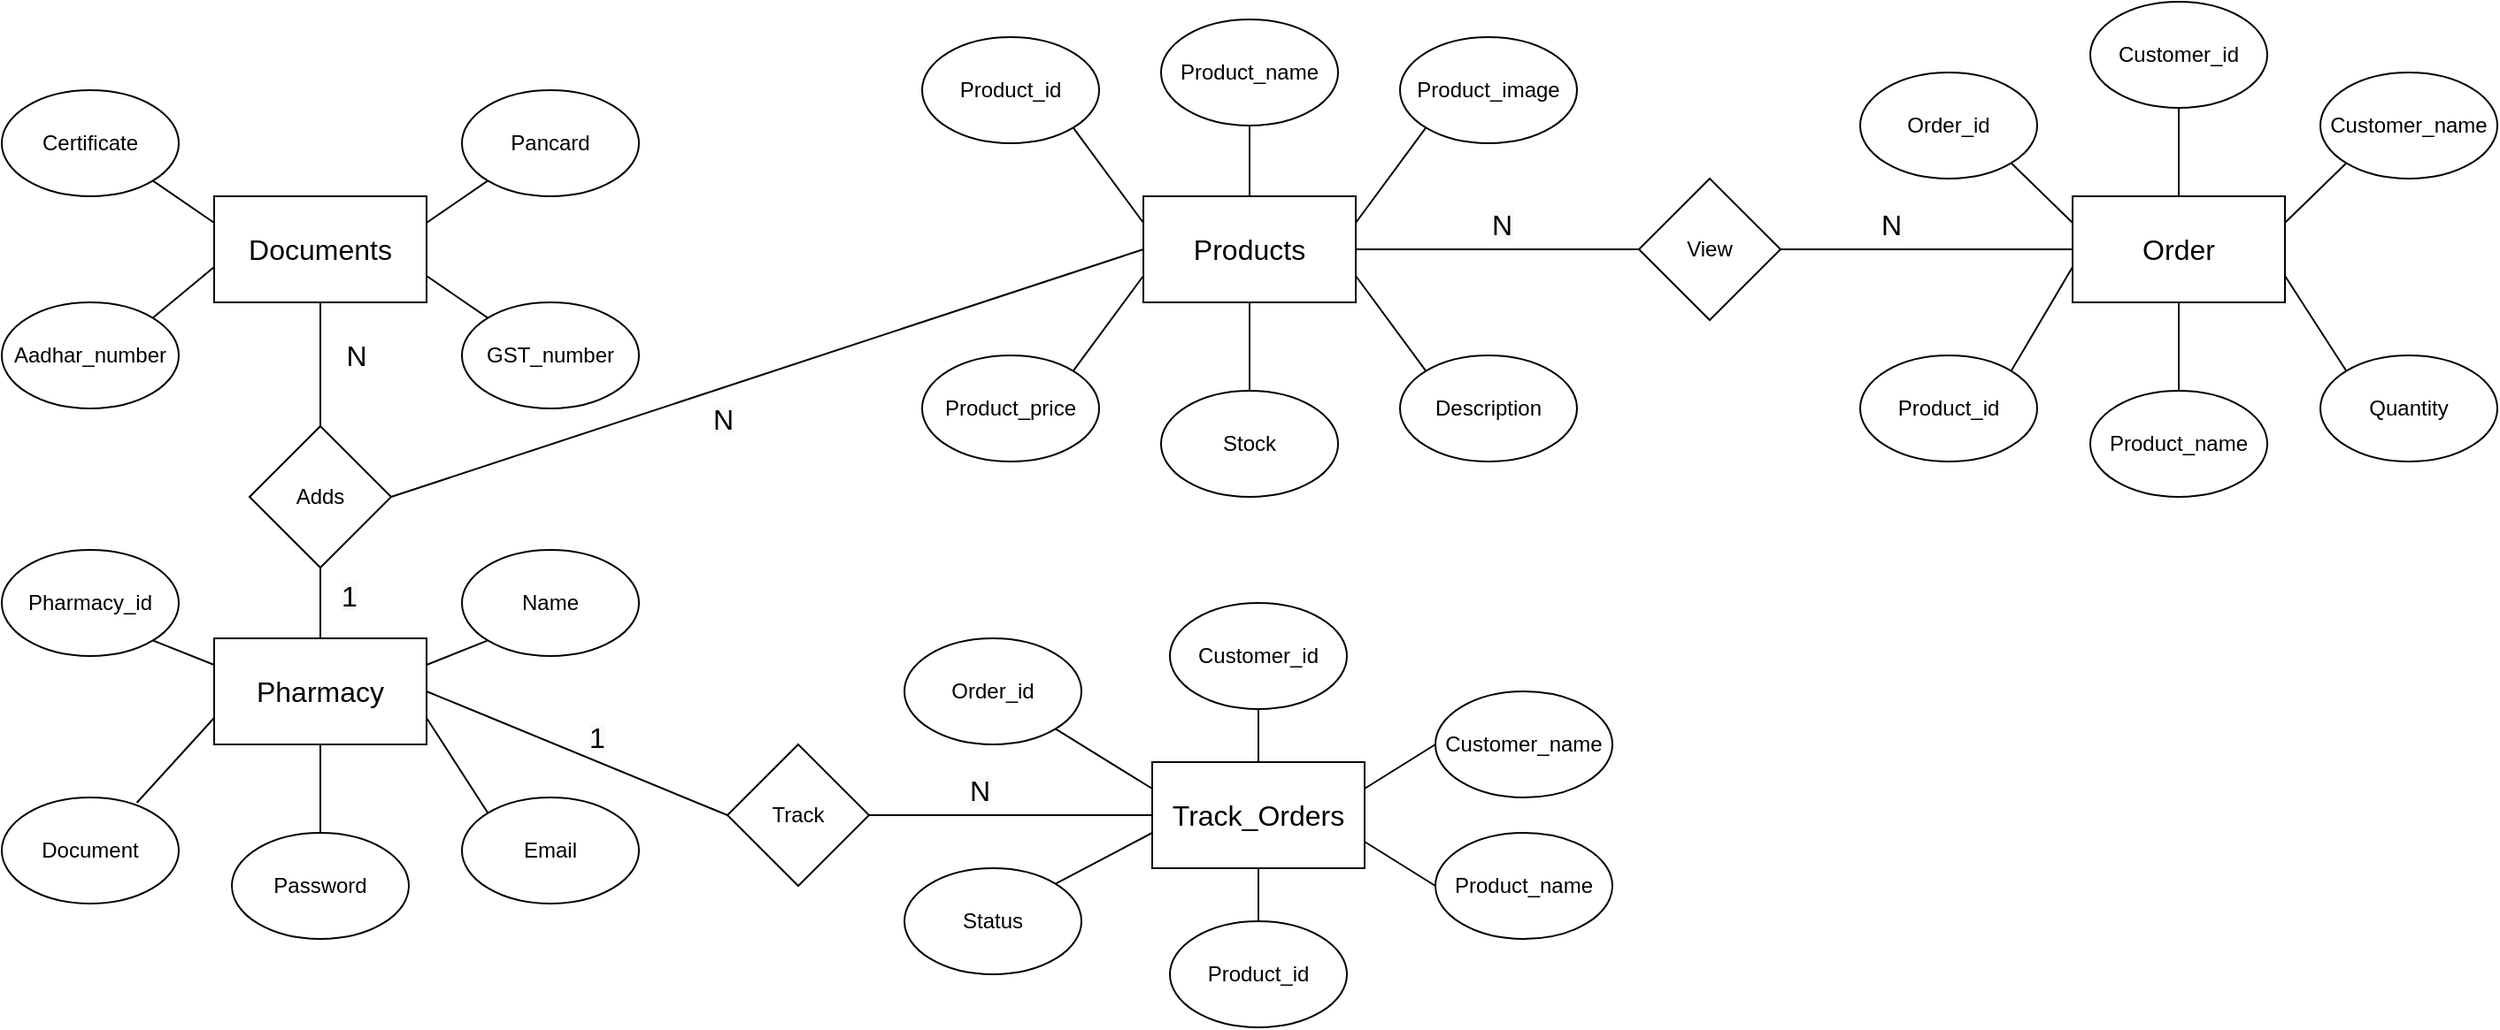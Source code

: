 <mxfile version="20.5.1" type="github">
  <diagram id="C0nI37HlSCA-0R0Rkvo9" name="Page-1">
    <mxGraphModel dx="1157" dy="1743" grid="1" gridSize="10" guides="1" tooltips="1" connect="1" arrows="1" fold="1" page="1" pageScale="1" pageWidth="850" pageHeight="1100" math="0" shadow="0">
      <root>
        <mxCell id="0" />
        <mxCell id="1" parent="0" />
        <mxCell id="CYsOR69pvxUt32WjJ6Wk-1" value="&lt;h1 style=&quot;font-family: &amp;quot;Times New Roman&amp;quot;; font-size: 16px;&quot;&gt;&lt;span style=&quot;font-weight: normal;&quot;&gt;&lt;font face=&quot;Helvetica&quot;&gt;Documents&lt;/font&gt;&lt;/span&gt;&lt;/h1&gt;" style="rounded=0;whiteSpace=wrap;html=1;" vertex="1" parent="1">
          <mxGeometry x="130" y="90" width="120" height="60" as="geometry" />
        </mxCell>
        <mxCell id="CYsOR69pvxUt32WjJ6Wk-2" value="Aadhar_number" style="ellipse;whiteSpace=wrap;html=1;" vertex="1" parent="1">
          <mxGeometry x="10" y="150" width="100" height="60" as="geometry" />
        </mxCell>
        <mxCell id="CYsOR69pvxUt32WjJ6Wk-3" value="Certificate" style="ellipse;whiteSpace=wrap;html=1;" vertex="1" parent="1">
          <mxGeometry x="10" y="30" width="100" height="60" as="geometry" />
        </mxCell>
        <mxCell id="CYsOR69pvxUt32WjJ6Wk-4" value="GST_number" style="ellipse;whiteSpace=wrap;html=1;" vertex="1" parent="1">
          <mxGeometry x="270" y="150" width="100" height="60" as="geometry" />
        </mxCell>
        <mxCell id="CYsOR69pvxUt32WjJ6Wk-5" value="Pancard" style="ellipse;whiteSpace=wrap;html=1;" vertex="1" parent="1">
          <mxGeometry x="270" y="30" width="100" height="60" as="geometry" />
        </mxCell>
        <mxCell id="CYsOR69pvxUt32WjJ6Wk-6" value="Adds" style="rhombus;whiteSpace=wrap;html=1;" vertex="1" parent="1">
          <mxGeometry x="150" y="220" width="80" height="80" as="geometry" />
        </mxCell>
        <mxCell id="CYsOR69pvxUt32WjJ6Wk-7" value="&lt;h1 style=&quot;font-family: &amp;quot;Times New Roman&amp;quot;; font-size: 16px;&quot;&gt;&lt;span style=&quot;font-weight: normal;&quot;&gt;&lt;font face=&quot;Helvetica&quot;&gt;Pharmacy&lt;/font&gt;&lt;/span&gt;&lt;/h1&gt;" style="rounded=0;whiteSpace=wrap;html=1;" vertex="1" parent="1">
          <mxGeometry x="130" y="340" width="120" height="60" as="geometry" />
        </mxCell>
        <mxCell id="CYsOR69pvxUt32WjJ6Wk-8" value="Pharmacy_id" style="ellipse;whiteSpace=wrap;html=1;" vertex="1" parent="1">
          <mxGeometry x="10" y="290" width="100" height="60" as="geometry" />
        </mxCell>
        <mxCell id="CYsOR69pvxUt32WjJ6Wk-9" value="Document" style="ellipse;whiteSpace=wrap;html=1;" vertex="1" parent="1">
          <mxGeometry x="10" y="430" width="100" height="60" as="geometry" />
        </mxCell>
        <mxCell id="CYsOR69pvxUt32WjJ6Wk-10" value="Password" style="ellipse;whiteSpace=wrap;html=1;" vertex="1" parent="1">
          <mxGeometry x="140" y="450" width="100" height="60" as="geometry" />
        </mxCell>
        <mxCell id="CYsOR69pvxUt32WjJ6Wk-11" value="Email" style="ellipse;whiteSpace=wrap;html=1;" vertex="1" parent="1">
          <mxGeometry x="270" y="430" width="100" height="60" as="geometry" />
        </mxCell>
        <mxCell id="CYsOR69pvxUt32WjJ6Wk-12" value="Name" style="ellipse;whiteSpace=wrap;html=1;" vertex="1" parent="1">
          <mxGeometry x="270" y="290" width="100" height="60" as="geometry" />
        </mxCell>
        <mxCell id="CYsOR69pvxUt32WjJ6Wk-13" value="Track" style="rhombus;whiteSpace=wrap;html=1;" vertex="1" parent="1">
          <mxGeometry x="420" y="400" width="80" height="80" as="geometry" />
        </mxCell>
        <mxCell id="CYsOR69pvxUt32WjJ6Wk-14" value="&lt;h1 style=&quot;font-family: &amp;quot;Times New Roman&amp;quot;; font-size: 16px;&quot;&gt;&lt;span style=&quot;font-weight: normal;&quot;&gt;&lt;font face=&quot;Helvetica&quot;&gt;Track_Orders&lt;/font&gt;&lt;/span&gt;&lt;/h1&gt;" style="rounded=0;whiteSpace=wrap;html=1;" vertex="1" parent="1">
          <mxGeometry x="660" y="410" width="120" height="60" as="geometry" />
        </mxCell>
        <mxCell id="CYsOR69pvxUt32WjJ6Wk-15" value="Order_id" style="ellipse;whiteSpace=wrap;html=1;" vertex="1" parent="1">
          <mxGeometry x="520" y="340" width="100" height="60" as="geometry" />
        </mxCell>
        <mxCell id="CYsOR69pvxUt32WjJ6Wk-16" value="Status" style="ellipse;whiteSpace=wrap;html=1;" vertex="1" parent="1">
          <mxGeometry x="520" y="470" width="100" height="60" as="geometry" />
        </mxCell>
        <mxCell id="CYsOR69pvxUt32WjJ6Wk-17" value="Customer_id" style="ellipse;whiteSpace=wrap;html=1;" vertex="1" parent="1">
          <mxGeometry x="670" y="320" width="100" height="60" as="geometry" />
        </mxCell>
        <mxCell id="CYsOR69pvxUt32WjJ6Wk-18" value="Product_id" style="ellipse;whiteSpace=wrap;html=1;" vertex="1" parent="1">
          <mxGeometry x="670" y="500" width="100" height="60" as="geometry" />
        </mxCell>
        <mxCell id="CYsOR69pvxUt32WjJ6Wk-19" value="Customer_name" style="ellipse;whiteSpace=wrap;html=1;" vertex="1" parent="1">
          <mxGeometry x="820" y="370" width="100" height="60" as="geometry" />
        </mxCell>
        <mxCell id="CYsOR69pvxUt32WjJ6Wk-20" value="Product_name" style="ellipse;whiteSpace=wrap;html=1;" vertex="1" parent="1">
          <mxGeometry x="820" y="450" width="100" height="60" as="geometry" />
        </mxCell>
        <mxCell id="CYsOR69pvxUt32WjJ6Wk-21" value="&lt;h1 style=&quot;font-family: &amp;quot;Times New Roman&amp;quot;; font-size: 16px;&quot;&gt;&lt;span style=&quot;font-weight: normal;&quot;&gt;&lt;font face=&quot;Helvetica&quot;&gt;Products&lt;/font&gt;&lt;/span&gt;&lt;/h1&gt;" style="rounded=0;whiteSpace=wrap;html=1;" vertex="1" parent="1">
          <mxGeometry x="655" y="90" width="120" height="60" as="geometry" />
        </mxCell>
        <mxCell id="CYsOR69pvxUt32WjJ6Wk-22" value="" style="endArrow=none;html=1;rounded=0;exitX=1;exitY=0.5;exitDx=0;exitDy=0;entryX=0;entryY=0.5;entryDx=0;entryDy=0;" edge="1" parent="1" source="CYsOR69pvxUt32WjJ6Wk-7" target="CYsOR69pvxUt32WjJ6Wk-13">
          <mxGeometry width="50" height="50" relative="1" as="geometry">
            <mxPoint x="440" y="380" as="sourcePoint" />
            <mxPoint x="490" y="330" as="targetPoint" />
          </mxGeometry>
        </mxCell>
        <mxCell id="CYsOR69pvxUt32WjJ6Wk-23" value="" style="endArrow=none;html=1;rounded=0;exitX=1;exitY=0.5;exitDx=0;exitDy=0;entryX=0;entryY=0.5;entryDx=0;entryDy=0;" edge="1" parent="1" source="CYsOR69pvxUt32WjJ6Wk-6" target="CYsOR69pvxUt32WjJ6Wk-21">
          <mxGeometry width="50" height="50" relative="1" as="geometry">
            <mxPoint x="490" y="320" as="sourcePoint" />
            <mxPoint x="540" y="270" as="targetPoint" />
          </mxGeometry>
        </mxCell>
        <mxCell id="CYsOR69pvxUt32WjJ6Wk-24" value="View" style="rhombus;whiteSpace=wrap;html=1;" vertex="1" parent="1">
          <mxGeometry x="935" y="80" width="80" height="80" as="geometry" />
        </mxCell>
        <mxCell id="CYsOR69pvxUt32WjJ6Wk-25" value="" style="endArrow=none;html=1;rounded=0;exitX=1;exitY=0.5;exitDx=0;exitDy=0;" edge="1" parent="1" source="CYsOR69pvxUt32WjJ6Wk-21" target="CYsOR69pvxUt32WjJ6Wk-24">
          <mxGeometry width="50" height="50" relative="1" as="geometry">
            <mxPoint x="855" y="60" as="sourcePoint" />
            <mxPoint x="905" y="10" as="targetPoint" />
          </mxGeometry>
        </mxCell>
        <mxCell id="CYsOR69pvxUt32WjJ6Wk-26" value="Product_price" style="ellipse;whiteSpace=wrap;html=1;" vertex="1" parent="1">
          <mxGeometry x="530" y="180" width="100" height="60" as="geometry" />
        </mxCell>
        <mxCell id="CYsOR69pvxUt32WjJ6Wk-27" value="Product_id" style="ellipse;whiteSpace=wrap;html=1;" vertex="1" parent="1">
          <mxGeometry x="530" width="100" height="60" as="geometry" />
        </mxCell>
        <mxCell id="CYsOR69pvxUt32WjJ6Wk-28" value="Stock" style="ellipse;whiteSpace=wrap;html=1;" vertex="1" parent="1">
          <mxGeometry x="665" y="200" width="100" height="60" as="geometry" />
        </mxCell>
        <mxCell id="CYsOR69pvxUt32WjJ6Wk-29" value="Description" style="ellipse;whiteSpace=wrap;html=1;" vertex="1" parent="1">
          <mxGeometry x="800" y="180" width="100" height="60" as="geometry" />
        </mxCell>
        <mxCell id="CYsOR69pvxUt32WjJ6Wk-32" value="Product_name" style="ellipse;whiteSpace=wrap;html=1;" vertex="1" parent="1">
          <mxGeometry x="665" y="-10" width="100" height="60" as="geometry" />
        </mxCell>
        <mxCell id="CYsOR69pvxUt32WjJ6Wk-33" value="Product_image" style="ellipse;whiteSpace=wrap;html=1;" vertex="1" parent="1">
          <mxGeometry x="800" width="100" height="60" as="geometry" />
        </mxCell>
        <mxCell id="CYsOR69pvxUt32WjJ6Wk-34" value="&lt;h1 style=&quot;font-family: &amp;quot;Times New Roman&amp;quot;; font-size: 16px;&quot;&gt;&lt;span style=&quot;font-weight: normal;&quot;&gt;&lt;font face=&quot;Helvetica&quot;&gt;Order&lt;/font&gt;&lt;/span&gt;&lt;/h1&gt;" style="rounded=0;whiteSpace=wrap;html=1;" vertex="1" parent="1">
          <mxGeometry x="1180" y="90" width="120" height="60" as="geometry" />
        </mxCell>
        <mxCell id="CYsOR69pvxUt32WjJ6Wk-35" value="Order_id" style="ellipse;whiteSpace=wrap;html=1;" vertex="1" parent="1">
          <mxGeometry x="1060" y="20" width="100" height="60" as="geometry" />
        </mxCell>
        <mxCell id="CYsOR69pvxUt32WjJ6Wk-36" value="Customer_id" style="ellipse;whiteSpace=wrap;html=1;" vertex="1" parent="1">
          <mxGeometry x="1190" y="-20" width="100" height="60" as="geometry" />
        </mxCell>
        <mxCell id="CYsOR69pvxUt32WjJ6Wk-37" value="Customer_name" style="ellipse;whiteSpace=wrap;html=1;" vertex="1" parent="1">
          <mxGeometry x="1320" y="20" width="100" height="60" as="geometry" />
        </mxCell>
        <mxCell id="CYsOR69pvxUt32WjJ6Wk-41" value="Product_id" style="ellipse;whiteSpace=wrap;html=1;" vertex="1" parent="1">
          <mxGeometry x="1060" y="180" width="100" height="60" as="geometry" />
        </mxCell>
        <mxCell id="CYsOR69pvxUt32WjJ6Wk-42" value="Product_name" style="ellipse;whiteSpace=wrap;html=1;" vertex="1" parent="1">
          <mxGeometry x="1190" y="200" width="100" height="60" as="geometry" />
        </mxCell>
        <mxCell id="CYsOR69pvxUt32WjJ6Wk-43" value="Quantity" style="ellipse;whiteSpace=wrap;html=1;" vertex="1" parent="1">
          <mxGeometry x="1320" y="180" width="100" height="60" as="geometry" />
        </mxCell>
        <mxCell id="CYsOR69pvxUt32WjJ6Wk-44" value="" style="endArrow=none;html=1;rounded=0;exitX=1;exitY=0.5;exitDx=0;exitDy=0;entryX=0;entryY=0.5;entryDx=0;entryDy=0;" edge="1" parent="1" source="CYsOR69pvxUt32WjJ6Wk-24" target="CYsOR69pvxUt32WjJ6Wk-34">
          <mxGeometry width="50" height="50" relative="1" as="geometry">
            <mxPoint x="1030" y="360" as="sourcePoint" />
            <mxPoint x="1080" y="310" as="targetPoint" />
          </mxGeometry>
        </mxCell>
        <mxCell id="CYsOR69pvxUt32WjJ6Wk-45" value="" style="endArrow=none;html=1;rounded=0;exitX=1;exitY=0.5;exitDx=0;exitDy=0;entryX=0;entryY=0.5;entryDx=0;entryDy=0;" edge="1" parent="1" source="CYsOR69pvxUt32WjJ6Wk-13" target="CYsOR69pvxUt32WjJ6Wk-14">
          <mxGeometry width="50" height="50" relative="1" as="geometry">
            <mxPoint x="230" y="270" as="sourcePoint" />
            <mxPoint x="665" y="130" as="targetPoint" />
          </mxGeometry>
        </mxCell>
        <mxCell id="CYsOR69pvxUt32WjJ6Wk-46" value="" style="endArrow=none;html=1;rounded=0;exitX=1;exitY=1;exitDx=0;exitDy=0;entryX=0;entryY=0.25;entryDx=0;entryDy=0;" edge="1" parent="1" source="CYsOR69pvxUt32WjJ6Wk-3" target="CYsOR69pvxUt32WjJ6Wk-1">
          <mxGeometry width="50" height="50" relative="1" as="geometry">
            <mxPoint x="170" y="50" as="sourcePoint" />
            <mxPoint x="220" as="targetPoint" />
          </mxGeometry>
        </mxCell>
        <mxCell id="CYsOR69pvxUt32WjJ6Wk-47" value="" style="endArrow=none;html=1;rounded=0;exitX=1;exitY=0;exitDx=0;exitDy=0;" edge="1" parent="1" source="CYsOR69pvxUt32WjJ6Wk-2">
          <mxGeometry width="50" height="50" relative="1" as="geometry">
            <mxPoint x="105.515" y="91.117" as="sourcePoint" />
            <mxPoint x="130" y="130" as="targetPoint" />
          </mxGeometry>
        </mxCell>
        <mxCell id="CYsOR69pvxUt32WjJ6Wk-48" value="" style="endArrow=none;html=1;rounded=0;exitX=1;exitY=0.25;exitDx=0;exitDy=0;entryX=0;entryY=1;entryDx=0;entryDy=0;" edge="1" parent="1" source="CYsOR69pvxUt32WjJ6Wk-1" target="CYsOR69pvxUt32WjJ6Wk-5">
          <mxGeometry width="50" height="50" relative="1" as="geometry">
            <mxPoint x="105.515" y="168.883" as="sourcePoint" />
            <mxPoint x="140" y="140" as="targetPoint" />
          </mxGeometry>
        </mxCell>
        <mxCell id="CYsOR69pvxUt32WjJ6Wk-49" value="" style="endArrow=none;html=1;rounded=0;entryX=0;entryY=0;entryDx=0;entryDy=0;exitX=1;exitY=0.75;exitDx=0;exitDy=0;" edge="1" parent="1" source="CYsOR69pvxUt32WjJ6Wk-1" target="CYsOR69pvxUt32WjJ6Wk-4">
          <mxGeometry width="50" height="50" relative="1" as="geometry">
            <mxPoint x="260" y="130" as="sourcePoint" />
            <mxPoint x="294.485" y="91.117" as="targetPoint" />
          </mxGeometry>
        </mxCell>
        <mxCell id="CYsOR69pvxUt32WjJ6Wk-50" value="" style="endArrow=none;html=1;rounded=0;exitX=0.5;exitY=0;exitDx=0;exitDy=0;entryX=0.5;entryY=1;entryDx=0;entryDy=0;" edge="1" parent="1" source="CYsOR69pvxUt32WjJ6Wk-6" target="CYsOR69pvxUt32WjJ6Wk-1">
          <mxGeometry width="50" height="50" relative="1" as="geometry">
            <mxPoint x="120" y="220" as="sourcePoint" />
            <mxPoint x="170" y="170" as="targetPoint" />
          </mxGeometry>
        </mxCell>
        <mxCell id="CYsOR69pvxUt32WjJ6Wk-51" value="" style="endArrow=none;html=1;rounded=0;exitX=0.5;exitY=1;exitDx=0;exitDy=0;entryX=0.5;entryY=0;entryDx=0;entryDy=0;" edge="1" parent="1" source="CYsOR69pvxUt32WjJ6Wk-6" target="CYsOR69pvxUt32WjJ6Wk-7">
          <mxGeometry width="50" height="50" relative="1" as="geometry">
            <mxPoint x="200" y="230" as="sourcePoint" />
            <mxPoint x="200" y="160" as="targetPoint" />
          </mxGeometry>
        </mxCell>
        <mxCell id="CYsOR69pvxUt32WjJ6Wk-52" value="" style="endArrow=none;html=1;rounded=0;exitX=1;exitY=1;exitDx=0;exitDy=0;entryX=0;entryY=0.25;entryDx=0;entryDy=0;" edge="1" parent="1" source="CYsOR69pvxUt32WjJ6Wk-8" target="CYsOR69pvxUt32WjJ6Wk-7">
          <mxGeometry width="50" height="50" relative="1" as="geometry">
            <mxPoint x="90" y="270" as="sourcePoint" />
            <mxPoint x="140" y="220" as="targetPoint" />
          </mxGeometry>
        </mxCell>
        <mxCell id="CYsOR69pvxUt32WjJ6Wk-53" value="" style="endArrow=none;html=1;rounded=0;exitX=0.763;exitY=0.05;exitDx=0;exitDy=0;exitPerimeter=0;entryX=0;entryY=0.75;entryDx=0;entryDy=0;" edge="1" parent="1" source="CYsOR69pvxUt32WjJ6Wk-9" target="CYsOR69pvxUt32WjJ6Wk-7">
          <mxGeometry width="50" height="50" relative="1" as="geometry">
            <mxPoint x="60" y="410" as="sourcePoint" />
            <mxPoint x="110" y="360" as="targetPoint" />
          </mxGeometry>
        </mxCell>
        <mxCell id="CYsOR69pvxUt32WjJ6Wk-54" value="" style="endArrow=none;html=1;rounded=0;exitX=1;exitY=0.25;exitDx=0;exitDy=0;entryX=0;entryY=1;entryDx=0;entryDy=0;" edge="1" parent="1" source="CYsOR69pvxUt32WjJ6Wk-7" target="CYsOR69pvxUt32WjJ6Wk-12">
          <mxGeometry width="50" height="50" relative="1" as="geometry">
            <mxPoint x="500" y="340" as="sourcePoint" />
            <mxPoint x="550" y="290" as="targetPoint" />
          </mxGeometry>
        </mxCell>
        <mxCell id="CYsOR69pvxUt32WjJ6Wk-55" value="" style="endArrow=none;html=1;rounded=0;exitX=0.5;exitY=0;exitDx=0;exitDy=0;entryX=0.5;entryY=1;entryDx=0;entryDy=0;" edge="1" parent="1" source="CYsOR69pvxUt32WjJ6Wk-10" target="CYsOR69pvxUt32WjJ6Wk-7">
          <mxGeometry width="50" height="50" relative="1" as="geometry">
            <mxPoint x="80" y="590" as="sourcePoint" />
            <mxPoint x="130" y="540" as="targetPoint" />
          </mxGeometry>
        </mxCell>
        <mxCell id="CYsOR69pvxUt32WjJ6Wk-56" value="" style="endArrow=none;html=1;rounded=0;exitX=0;exitY=0;exitDx=0;exitDy=0;entryX=1;entryY=0.75;entryDx=0;entryDy=0;" edge="1" parent="1" source="CYsOR69pvxUt32WjJ6Wk-11" target="CYsOR69pvxUt32WjJ6Wk-7">
          <mxGeometry width="50" height="50" relative="1" as="geometry">
            <mxPoint x="200" y="460" as="sourcePoint" />
            <mxPoint x="200" y="410" as="targetPoint" />
          </mxGeometry>
        </mxCell>
        <mxCell id="CYsOR69pvxUt32WjJ6Wk-57" value="" style="endArrow=none;html=1;rounded=0;exitX=1;exitY=1;exitDx=0;exitDy=0;entryX=0;entryY=0.25;entryDx=0;entryDy=0;" edge="1" parent="1" source="CYsOR69pvxUt32WjJ6Wk-15" target="CYsOR69pvxUt32WjJ6Wk-14">
          <mxGeometry width="50" height="50" relative="1" as="geometry">
            <mxPoint x="480" y="340" as="sourcePoint" />
            <mxPoint x="530" y="290" as="targetPoint" />
          </mxGeometry>
        </mxCell>
        <mxCell id="CYsOR69pvxUt32WjJ6Wk-58" value="" style="endArrow=none;html=1;rounded=0;exitX=1;exitY=0;exitDx=0;exitDy=0;" edge="1" parent="1" source="CYsOR69pvxUt32WjJ6Wk-16">
          <mxGeometry width="50" height="50" relative="1" as="geometry">
            <mxPoint x="650" y="410" as="sourcePoint" />
            <mxPoint x="660" y="450" as="targetPoint" />
          </mxGeometry>
        </mxCell>
        <mxCell id="CYsOR69pvxUt32WjJ6Wk-59" value="" style="endArrow=none;html=1;rounded=0;exitX=0.5;exitY=0;exitDx=0;exitDy=0;entryX=0.5;entryY=1;entryDx=0;entryDy=0;" edge="1" parent="1" source="CYsOR69pvxUt32WjJ6Wk-14" target="CYsOR69pvxUt32WjJ6Wk-17">
          <mxGeometry width="50" height="50" relative="1" as="geometry">
            <mxPoint x="560" y="320" as="sourcePoint" />
            <mxPoint x="610" y="270" as="targetPoint" />
          </mxGeometry>
        </mxCell>
        <mxCell id="CYsOR69pvxUt32WjJ6Wk-60" value="" style="endArrow=none;html=1;rounded=0;exitX=1;exitY=0.25;exitDx=0;exitDy=0;entryX=0;entryY=0.5;entryDx=0;entryDy=0;" edge="1" parent="1" source="CYsOR69pvxUt32WjJ6Wk-14" target="CYsOR69pvxUt32WjJ6Wk-19">
          <mxGeometry width="50" height="50" relative="1" as="geometry">
            <mxPoint x="820" y="330" as="sourcePoint" />
            <mxPoint x="870" y="280" as="targetPoint" />
          </mxGeometry>
        </mxCell>
        <mxCell id="CYsOR69pvxUt32WjJ6Wk-61" value="" style="endArrow=none;html=1;rounded=0;exitX=1;exitY=0.75;exitDx=0;exitDy=0;entryX=0;entryY=0.5;entryDx=0;entryDy=0;" edge="1" parent="1" source="CYsOR69pvxUt32WjJ6Wk-14" target="CYsOR69pvxUt32WjJ6Wk-20">
          <mxGeometry width="50" height="50" relative="1" as="geometry">
            <mxPoint x="790" y="435" as="sourcePoint" />
            <mxPoint x="830" y="400" as="targetPoint" />
          </mxGeometry>
        </mxCell>
        <mxCell id="CYsOR69pvxUt32WjJ6Wk-62" value="" style="endArrow=none;html=1;rounded=0;exitX=0.5;exitY=1;exitDx=0;exitDy=0;entryX=0.5;entryY=0;entryDx=0;entryDy=0;" edge="1" parent="1" source="CYsOR69pvxUt32WjJ6Wk-14" target="CYsOR69pvxUt32WjJ6Wk-18">
          <mxGeometry width="50" height="50" relative="1" as="geometry">
            <mxPoint x="790" y="435" as="sourcePoint" />
            <mxPoint x="830" y="410" as="targetPoint" />
          </mxGeometry>
        </mxCell>
        <mxCell id="CYsOR69pvxUt32WjJ6Wk-63" value="" style="endArrow=none;html=1;rounded=0;exitX=1;exitY=1;exitDx=0;exitDy=0;entryX=0;entryY=0.25;entryDx=0;entryDy=0;" edge="1" parent="1" source="CYsOR69pvxUt32WjJ6Wk-35" target="CYsOR69pvxUt32WjJ6Wk-34">
          <mxGeometry width="50" height="50" relative="1" as="geometry">
            <mxPoint x="730" y="420" as="sourcePoint" />
            <mxPoint x="730" y="390" as="targetPoint" />
          </mxGeometry>
        </mxCell>
        <mxCell id="CYsOR69pvxUt32WjJ6Wk-65" value="" style="endArrow=none;html=1;rounded=0;exitX=1;exitY=0;exitDx=0;exitDy=0;" edge="1" parent="1" source="CYsOR69pvxUt32WjJ6Wk-41">
          <mxGeometry width="50" height="50" relative="1" as="geometry">
            <mxPoint x="1155.515" y="81.117" as="sourcePoint" />
            <mxPoint x="1180" y="130" as="targetPoint" />
          </mxGeometry>
        </mxCell>
        <mxCell id="CYsOR69pvxUt32WjJ6Wk-66" value="" style="endArrow=none;html=1;rounded=0;exitX=0.5;exitY=0;exitDx=0;exitDy=0;entryX=0.5;entryY=1;entryDx=0;entryDy=0;" edge="1" parent="1" source="CYsOR69pvxUt32WjJ6Wk-42" target="CYsOR69pvxUt32WjJ6Wk-34">
          <mxGeometry width="50" height="50" relative="1" as="geometry">
            <mxPoint x="1155.515" y="198.883" as="sourcePoint" />
            <mxPoint x="1190" y="140" as="targetPoint" />
          </mxGeometry>
        </mxCell>
        <mxCell id="CYsOR69pvxUt32WjJ6Wk-67" value="" style="endArrow=none;html=1;rounded=0;exitX=0.5;exitY=1;exitDx=0;exitDy=0;entryX=0.5;entryY=0;entryDx=0;entryDy=0;" edge="1" parent="1" source="CYsOR69pvxUt32WjJ6Wk-36" target="CYsOR69pvxUt32WjJ6Wk-34">
          <mxGeometry width="50" height="50" relative="1" as="geometry">
            <mxPoint x="1155.515" y="81.117" as="sourcePoint" />
            <mxPoint x="1190" y="115" as="targetPoint" />
          </mxGeometry>
        </mxCell>
        <mxCell id="CYsOR69pvxUt32WjJ6Wk-68" value="" style="endArrow=none;html=1;rounded=0;exitX=0;exitY=1;exitDx=0;exitDy=0;entryX=1;entryY=0.25;entryDx=0;entryDy=0;" edge="1" parent="1" source="CYsOR69pvxUt32WjJ6Wk-37" target="CYsOR69pvxUt32WjJ6Wk-34">
          <mxGeometry width="50" height="50" relative="1" as="geometry">
            <mxPoint x="1250" y="210" as="sourcePoint" />
            <mxPoint x="1250" y="160" as="targetPoint" />
          </mxGeometry>
        </mxCell>
        <mxCell id="CYsOR69pvxUt32WjJ6Wk-69" value="" style="endArrow=none;html=1;rounded=0;exitX=0;exitY=0;exitDx=0;exitDy=0;entryX=1;entryY=0.75;entryDx=0;entryDy=0;" edge="1" parent="1" source="CYsOR69pvxUt32WjJ6Wk-43" target="CYsOR69pvxUt32WjJ6Wk-34">
          <mxGeometry width="50" height="50" relative="1" as="geometry">
            <mxPoint x="1344.485" y="81.117" as="sourcePoint" />
            <mxPoint x="1310" y="115" as="targetPoint" />
          </mxGeometry>
        </mxCell>
        <mxCell id="CYsOR69pvxUt32WjJ6Wk-70" value="" style="endArrow=none;html=1;rounded=0;exitX=0;exitY=0.25;exitDx=0;exitDy=0;entryX=1;entryY=1;entryDx=0;entryDy=0;" edge="1" parent="1" source="CYsOR69pvxUt32WjJ6Wk-21" target="CYsOR69pvxUt32WjJ6Wk-27">
          <mxGeometry width="50" height="50" relative="1" as="geometry">
            <mxPoint x="460" y="110" as="sourcePoint" />
            <mxPoint x="510" y="60" as="targetPoint" />
          </mxGeometry>
        </mxCell>
        <mxCell id="CYsOR69pvxUt32WjJ6Wk-71" value="" style="endArrow=none;html=1;rounded=0;exitX=0.5;exitY=0;exitDx=0;exitDy=0;entryX=0.5;entryY=1;entryDx=0;entryDy=0;" edge="1" parent="1" source="CYsOR69pvxUt32WjJ6Wk-21" target="CYsOR69pvxUt32WjJ6Wk-32">
          <mxGeometry width="50" height="50" relative="1" as="geometry">
            <mxPoint x="665" y="115" as="sourcePoint" />
            <mxPoint x="625.515" y="91.117" as="targetPoint" />
          </mxGeometry>
        </mxCell>
        <mxCell id="CYsOR69pvxUt32WjJ6Wk-72" value="" style="endArrow=none;html=1;rounded=0;exitX=0.5;exitY=0;exitDx=0;exitDy=0;entryX=0.5;entryY=1;entryDx=0;entryDy=0;" edge="1" parent="1" source="CYsOR69pvxUt32WjJ6Wk-28" target="CYsOR69pvxUt32WjJ6Wk-21">
          <mxGeometry width="50" height="50" relative="1" as="geometry">
            <mxPoint x="540" y="330" as="sourcePoint" />
            <mxPoint x="590" y="280" as="targetPoint" />
          </mxGeometry>
        </mxCell>
        <mxCell id="CYsOR69pvxUt32WjJ6Wk-73" value="" style="endArrow=none;html=1;rounded=0;exitX=1;exitY=0;exitDx=0;exitDy=0;entryX=0;entryY=0.75;entryDx=0;entryDy=0;" edge="1" parent="1" source="CYsOR69pvxUt32WjJ6Wk-26" target="CYsOR69pvxUt32WjJ6Wk-21">
          <mxGeometry width="50" height="50" relative="1" as="geometry">
            <mxPoint x="725" y="210" as="sourcePoint" />
            <mxPoint x="725" y="160" as="targetPoint" />
          </mxGeometry>
        </mxCell>
        <mxCell id="CYsOR69pvxUt32WjJ6Wk-74" value="" style="endArrow=none;html=1;rounded=0;exitX=0;exitY=0;exitDx=0;exitDy=0;entryX=1;entryY=0.75;entryDx=0;entryDy=0;" edge="1" parent="1" source="CYsOR69pvxUt32WjJ6Wk-29" target="CYsOR69pvxUt32WjJ6Wk-21">
          <mxGeometry width="50" height="50" relative="1" as="geometry">
            <mxPoint x="625.515" y="198.883" as="sourcePoint" />
            <mxPoint x="665" y="145" as="targetPoint" />
          </mxGeometry>
        </mxCell>
        <mxCell id="CYsOR69pvxUt32WjJ6Wk-75" value="" style="endArrow=none;html=1;rounded=0;exitX=0;exitY=1;exitDx=0;exitDy=0;entryX=1;entryY=0.25;entryDx=0;entryDy=0;" edge="1" parent="1" source="CYsOR69pvxUt32WjJ6Wk-33" target="CYsOR69pvxUt32WjJ6Wk-21">
          <mxGeometry width="50" height="50" relative="1" as="geometry">
            <mxPoint x="834.485" y="178.883" as="sourcePoint" />
            <mxPoint x="785" y="145" as="targetPoint" />
          </mxGeometry>
        </mxCell>
        <mxCell id="CYsOR69pvxUt32WjJ6Wk-77" value="&lt;span style=&quot;font-size: 16px;&quot;&gt;N&lt;/span&gt;" style="text;html=1;align=center;verticalAlign=middle;resizable=0;points=[];autosize=1;strokeColor=none;fillColor=none;" vertex="1" parent="1">
          <mxGeometry x="190" y="165" width="40" height="30" as="geometry" />
        </mxCell>
        <mxCell id="CYsOR69pvxUt32WjJ6Wk-78" value="&lt;span style=&quot;color: rgb(0, 0, 0); font-family: Helvetica; font-size: 16px; font-style: normal; font-variant-ligatures: normal; font-variant-caps: normal; font-weight: 400; letter-spacing: normal; orphans: 2; text-align: center; text-indent: 0px; text-transform: none; widows: 2; word-spacing: 0px; -webkit-text-stroke-width: 0px; background-color: rgb(248, 249, 250); text-decoration-thickness: initial; text-decoration-style: initial; text-decoration-color: initial; float: none; display: inline !important;&quot;&gt;N&lt;/span&gt;" style="text;whiteSpace=wrap;html=1;fontSize=16;" vertex="1" parent="1">
          <mxGeometry x="410" y="200" width="50" height="40" as="geometry" />
        </mxCell>
        <mxCell id="CYsOR69pvxUt32WjJ6Wk-80" value="&lt;span style=&quot;color: rgb(0, 0, 0); font-family: Helvetica; font-size: 16px; font-style: normal; font-variant-ligatures: normal; font-variant-caps: normal; font-weight: 400; letter-spacing: normal; orphans: 2; text-align: center; text-indent: 0px; text-transform: none; widows: 2; word-spacing: 0px; -webkit-text-stroke-width: 0px; background-color: rgb(248, 249, 250); text-decoration-thickness: initial; text-decoration-style: initial; text-decoration-color: initial; float: none; display: inline !important;&quot;&gt;N&lt;/span&gt;" style="text;whiteSpace=wrap;html=1;fontSize=16;" vertex="1" parent="1">
          <mxGeometry x="555" y="410" width="50" height="40" as="geometry" />
        </mxCell>
        <mxCell id="CYsOR69pvxUt32WjJ6Wk-81" value="&lt;span style=&quot;color: rgb(0, 0, 0); font-family: Helvetica; font-size: 16px; font-style: normal; font-variant-ligatures: normal; font-variant-caps: normal; font-weight: 400; letter-spacing: normal; orphans: 2; text-align: center; text-indent: 0px; text-transform: none; widows: 2; word-spacing: 0px; -webkit-text-stroke-width: 0px; background-color: rgb(248, 249, 250); text-decoration-thickness: initial; text-decoration-style: initial; text-decoration-color: initial; float: none; display: inline !important;&quot;&gt;N&lt;/span&gt;" style="text;whiteSpace=wrap;html=1;fontSize=16;" vertex="1" parent="1">
          <mxGeometry x="1070" y="90" width="50" height="40" as="geometry" />
        </mxCell>
        <mxCell id="CYsOR69pvxUt32WjJ6Wk-82" value="&lt;span style=&quot;color: rgb(0, 0, 0); font-family: Helvetica; font-size: 16px; font-style: normal; font-variant-ligatures: normal; font-variant-caps: normal; font-weight: 400; letter-spacing: normal; orphans: 2; text-align: center; text-indent: 0px; text-transform: none; widows: 2; word-spacing: 0px; -webkit-text-stroke-width: 0px; background-color: rgb(248, 249, 250); text-decoration-thickness: initial; text-decoration-style: initial; text-decoration-color: initial; float: none; display: inline !important;&quot;&gt;N&lt;/span&gt;" style="text;whiteSpace=wrap;html=1;fontSize=16;" vertex="1" parent="1">
          <mxGeometry x="850" y="90" width="50" height="40" as="geometry" />
        </mxCell>
        <mxCell id="CYsOR69pvxUt32WjJ6Wk-83" value="&lt;span style=&quot;color: rgb(0, 0, 0); font-family: Helvetica; font-size: 16px; font-style: normal; font-variant-ligatures: normal; font-variant-caps: normal; font-weight: 400; letter-spacing: normal; orphans: 2; text-align: center; text-indent: 0px; text-transform: none; widows: 2; word-spacing: 0px; -webkit-text-stroke-width: 0px; background-color: rgb(248, 249, 250); text-decoration-thickness: initial; text-decoration-style: initial; text-decoration-color: initial; float: none; display: inline !important;&quot;&gt;1&lt;/span&gt;" style="text;whiteSpace=wrap;html=1;fontSize=16;" vertex="1" parent="1">
          <mxGeometry x="340" y="380" width="50" height="40" as="geometry" />
        </mxCell>
        <mxCell id="CYsOR69pvxUt32WjJ6Wk-84" value="&lt;span style=&quot;color: rgb(0, 0, 0); font-family: Helvetica; font-size: 16px; font-style: normal; font-variant-ligatures: normal; font-variant-caps: normal; font-weight: 400; letter-spacing: normal; orphans: 2; text-align: center; text-indent: 0px; text-transform: none; widows: 2; word-spacing: 0px; -webkit-text-stroke-width: 0px; background-color: rgb(248, 249, 250); text-decoration-thickness: initial; text-decoration-style: initial; text-decoration-color: initial; float: none; display: inline !important;&quot;&gt;1&lt;/span&gt;" style="text;whiteSpace=wrap;html=1;fontSize=16;" vertex="1" parent="1">
          <mxGeometry x="200" y="300" width="40" height="40" as="geometry" />
        </mxCell>
      </root>
    </mxGraphModel>
  </diagram>
</mxfile>
